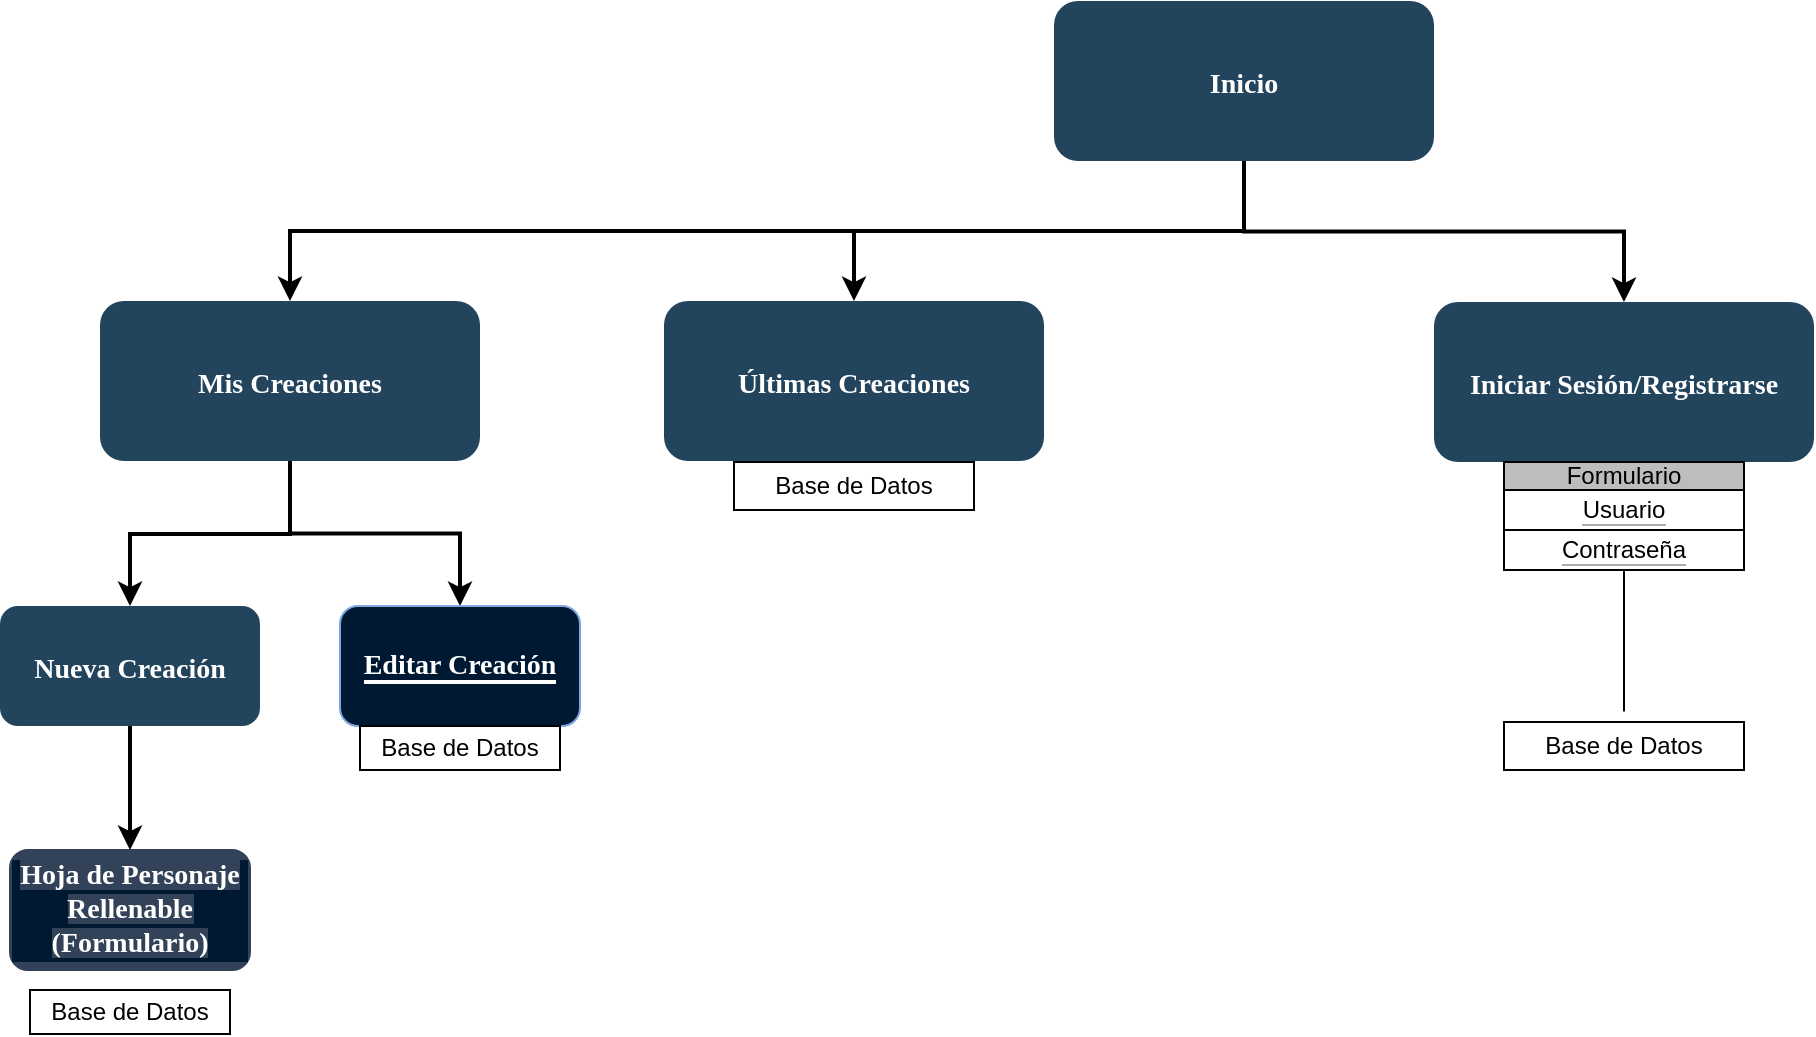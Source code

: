 <mxfile version="17.5.0" type="device"><diagram name="Page-1" id="2c0d36ab-eaac-3732-788b-9136903baeff"><mxGraphModel dx="1673" dy="939" grid="1" gridSize="10" guides="1" tooltips="1" connect="1" arrows="1" fold="1" page="1" pageScale="1.5" pageWidth="1169" pageHeight="827" background="none" math="0" shadow="0"><root><mxCell id="0"/><mxCell id="1" parent="0"/><mxCell id="MgOuTOT0yMciSGUvnqub-137" style="edgeStyle=orthogonalEdgeStyle;rounded=0;orthogonalLoop=1;jettySize=auto;html=1;entryX=0.5;entryY=0;entryDx=0;entryDy=0;strokeWidth=2;" edge="1" parent="1" source="2" target="10"><mxGeometry relative="1" as="geometry"/></mxCell><mxCell id="2" value="Inicio" style="rounded=1;fillColor=#23445D;gradientColor=none;strokeColor=none;fontColor=#FFFFFF;fontStyle=1;fontFamily=Tahoma;fontSize=14" parent="1" vertex="1"><mxGeometry x="757" y="185.5" width="190" height="80" as="geometry"/></mxCell><mxCell id="10" value="Iniciar Sesión/Registrarse" style="rounded=1;fillColor=#23445D;gradientColor=none;strokeColor=none;fontColor=#FFFFFF;fontStyle=1;fontFamily=Tahoma;fontSize=14" parent="1" vertex="1"><mxGeometry x="947" y="336" width="190" height="80" as="geometry"/></mxCell><mxCell id="12" value="Últimas Creaciones" style="rounded=1;fillColor=#23445D;gradientColor=none;strokeColor=none;fontColor=#FFFFFF;fontStyle=1;fontFamily=Tahoma;fontSize=14" parent="1" vertex="1"><mxGeometry x="562.0" y="335.5" width="190" height="80" as="geometry"/></mxCell><mxCell id="MgOuTOT0yMciSGUvnqub-135" style="edgeStyle=orthogonalEdgeStyle;rounded=0;orthogonalLoop=1;jettySize=auto;html=1;strokeWidth=2;" edge="1" parent="1" source="13" target="MgOuTOT0yMciSGUvnqub-133"><mxGeometry relative="1" as="geometry"/></mxCell><mxCell id="13" value="Mis Creaciones" style="rounded=1;fillColor=#23445D;gradientColor=none;strokeColor=none;fontColor=#FFFFFF;fontStyle=1;fontFamily=Tahoma;fontSize=14" parent="1" vertex="1"><mxGeometry x="280" y="335.5" width="190" height="80" as="geometry"/></mxCell><mxCell id="MgOuTOT0yMciSGUvnqub-140" style="edgeStyle=orthogonalEdgeStyle;rounded=0;orthogonalLoop=1;jettySize=auto;html=1;entryX=0.5;entryY=0;entryDx=0;entryDy=0;strokeWidth=2;" edge="1" parent="1" source="14" target="MgOuTOT0yMciSGUvnqub-139"><mxGeometry relative="1" as="geometry"/></mxCell><mxCell id="14" value="Nueva Creación" style="rounded=1;fillColor=#23445D;gradientColor=none;strokeColor=none;fontColor=#FFFFFF;fontStyle=1;fontFamily=Tahoma;fontSize=14" parent="1" vertex="1"><mxGeometry x="230" y="488" width="130" height="60" as="geometry"/></mxCell><mxCell id="59" value="" style="edgeStyle=elbowEdgeStyle;elbow=vertical;strokeWidth=2;rounded=0" parent="1" source="2" target="12" edge="1"><mxGeometry x="347" y="225.5" width="100" height="100" as="geometry"><mxPoint x="862.0" y="275.5" as="sourcePoint"/><mxPoint x="1467.0" y="345.5" as="targetPoint"/></mxGeometry></mxCell><mxCell id="61" value="" style="edgeStyle=elbowEdgeStyle;elbow=vertical;strokeWidth=2;rounded=0" parent="1" source="2" target="13" edge="1"><mxGeometry x="-23" y="135.5" width="100" height="100" as="geometry"><mxPoint x="-23" y="235.5" as="sourcePoint"/><mxPoint x="77" y="135.5" as="targetPoint"/></mxGeometry></mxCell><mxCell id="62" value="" style="edgeStyle=elbowEdgeStyle;elbow=vertical;strokeWidth=2;rounded=0" parent="1" source="13" target="14" edge="1"><mxGeometry x="150" y="135.5" width="100" height="100" as="geometry"><mxPoint x="150" y="235.5" as="sourcePoint"/><mxPoint x="250" y="135.5" as="targetPoint"/></mxGeometry></mxCell><mxCell id="MgOuTOT0yMciSGUvnqub-124" value="Base de Datos" style="rounded=0;whiteSpace=wrap;html=1;" vertex="1" parent="1"><mxGeometry x="597" y="416" width="120" height="24" as="geometry"/></mxCell><mxCell id="MgOuTOT0yMciSGUvnqub-125" value="Formulario" style="rounded=0;whiteSpace=wrap;html=1;fillColor=#BDBDBD;" vertex="1" parent="1"><mxGeometry x="982" y="416" width="120" height="14" as="geometry"/></mxCell><mxCell id="MgOuTOT0yMciSGUvnqub-126" value="&lt;span style=&quot;background-color: rgb(255 , 255 , 255)&quot;&gt;Usuario&lt;/span&gt;" style="rounded=0;whiteSpace=wrap;html=1;labelBackgroundColor=#ABABAB;" vertex="1" parent="1"><mxGeometry x="982" y="430" width="120" height="20" as="geometry"/></mxCell><mxCell id="MgOuTOT0yMciSGUvnqub-127" value="&lt;span style=&quot;background-color: rgb(255 , 255 , 255)&quot;&gt;Contraseña&lt;/span&gt;" style="rounded=0;whiteSpace=wrap;html=1;labelBackgroundColor=#ABABAB;" vertex="1" parent="1"><mxGeometry x="982" y="450" width="120" height="20" as="geometry"/></mxCell><mxCell id="MgOuTOT0yMciSGUvnqub-128" value="" style="endArrow=none;html=1;rounded=0;" edge="1" parent="1" source="MgOuTOT0yMciSGUvnqub-127"><mxGeometry width="50" height="50" relative="1" as="geometry"><mxPoint x="1042" y="520" as="sourcePoint"/><mxPoint x="1042" y="540.711" as="targetPoint"/></mxGeometry></mxCell><mxCell id="MgOuTOT0yMciSGUvnqub-129" value="Base de Datos" style="rounded=0;whiteSpace=wrap;html=1;labelBackgroundColor=#FFFFFF;fillColor=#FFFFFF;" vertex="1" parent="1"><mxGeometry x="982" y="546" width="120" height="24" as="geometry"/></mxCell><mxCell id="MgOuTOT0yMciSGUvnqub-133" value="&lt;span style=&quot;color: rgb(255 , 255 , 255) ; font-family: &amp;#34;tahoma&amp;#34; ; font-size: 14px ; font-weight: 700 ; background-color: rgb(0 , 25 , 51)&quot;&gt;Editar Creación&lt;/span&gt;" style="rounded=1;whiteSpace=wrap;html=1;labelBackgroundColor=#FFFFFF;fillColor=#001933;strokeColor=#7EA6E0;" vertex="1" parent="1"><mxGeometry x="400" y="488" width="120" height="60" as="geometry"/></mxCell><mxCell id="MgOuTOT0yMciSGUvnqub-138" value="Base de Datos" style="rounded=0;whiteSpace=wrap;html=1;" vertex="1" parent="1"><mxGeometry x="410" y="548" width="100" height="22" as="geometry"/></mxCell><mxCell id="MgOuTOT0yMciSGUvnqub-139" value="&lt;span style=&quot;color: rgb(255 , 255 , 255) ; font-family: &amp;#34;tahoma&amp;#34; ; font-size: 14px ; font-weight: 700 ; background-color: rgb(50 , 66 , 89)&quot;&gt;Hoja de Personaje Rellenable (Formulario)&lt;/span&gt;" style="rounded=1;whiteSpace=wrap;html=1;labelBackgroundColor=#001933;strokeColor=#324259;fillColor=#324259;" vertex="1" parent="1"><mxGeometry x="235" y="610" width="120" height="60" as="geometry"/></mxCell><mxCell id="MgOuTOT0yMciSGUvnqub-141" value="Base de Datos" style="rounded=0;whiteSpace=wrap;html=1;" vertex="1" parent="1"><mxGeometry x="245" y="680" width="100" height="22" as="geometry"/></mxCell></root></mxGraphModel></diagram></mxfile>